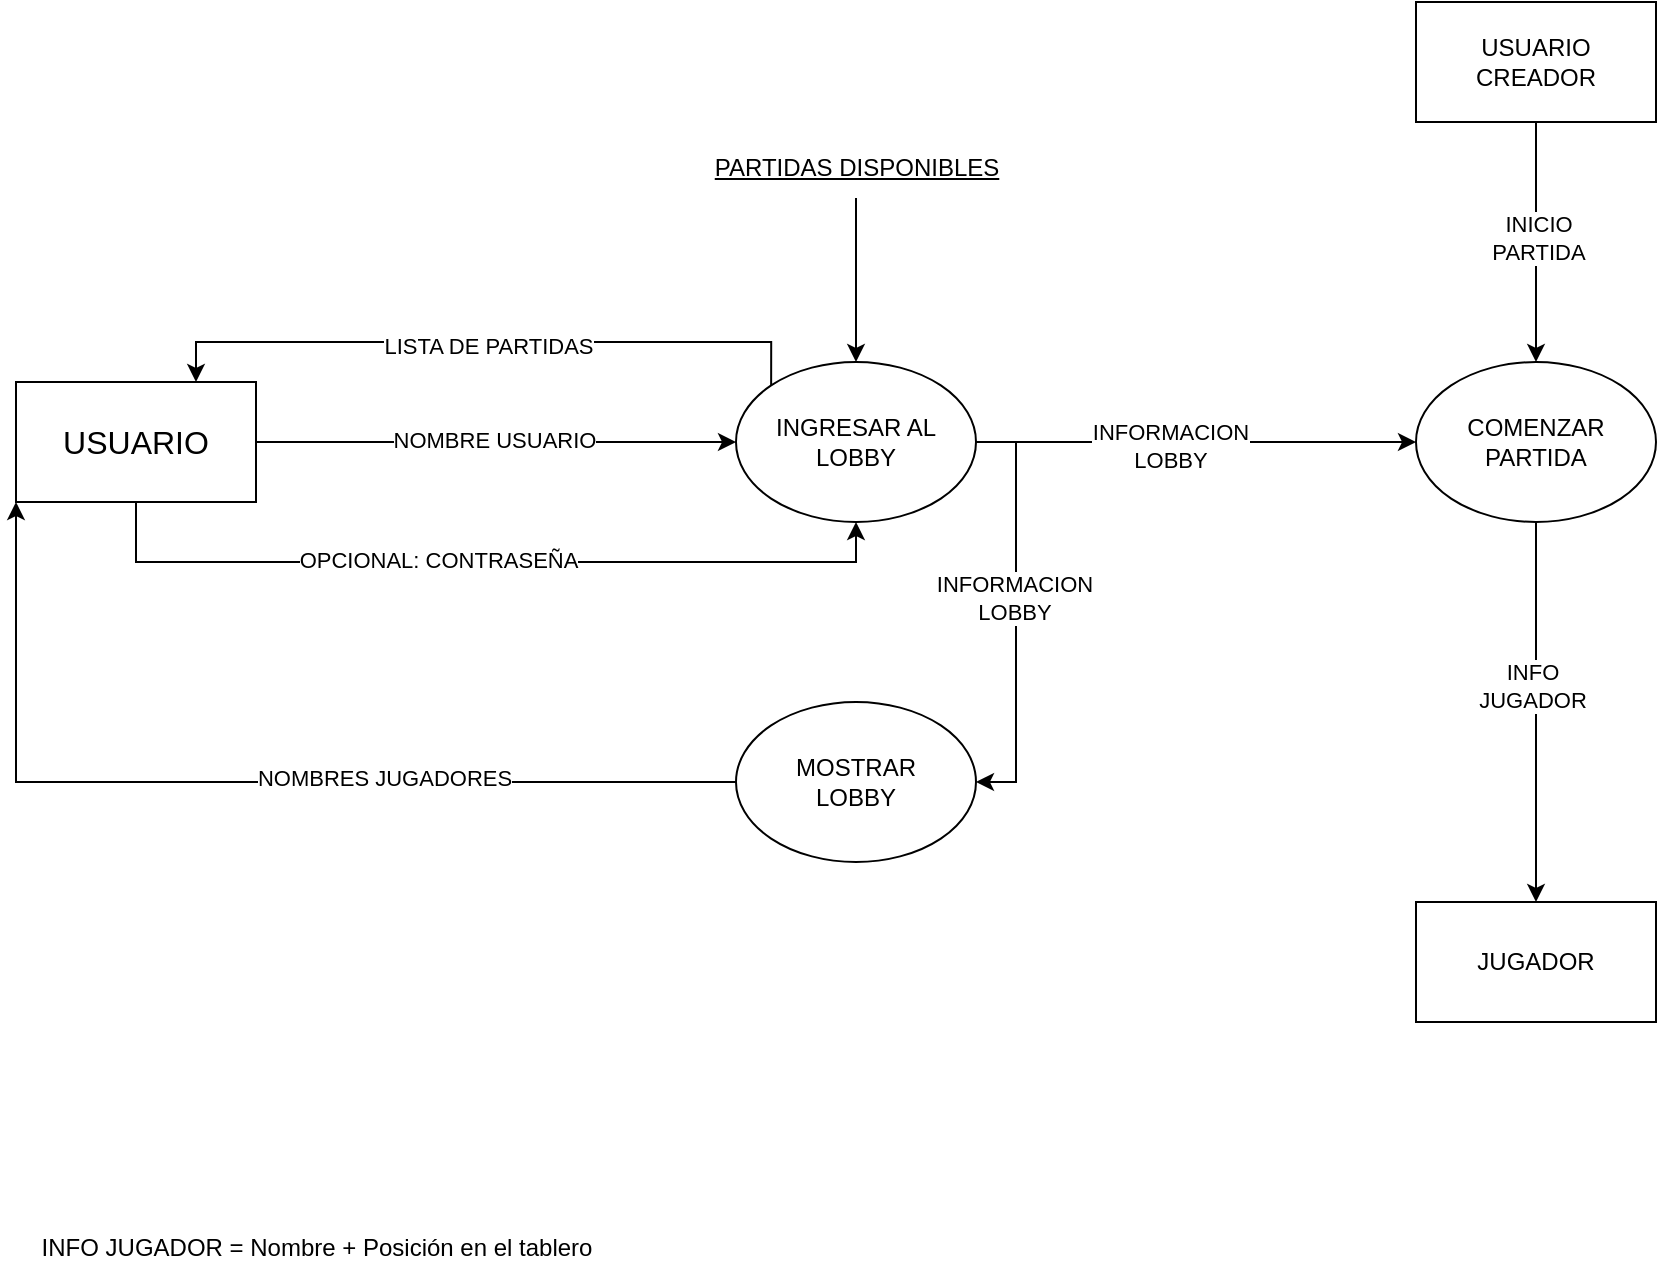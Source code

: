 <mxfile version="21.7.2" type="github">
  <diagram name="Page-1" id="mnDu_SZocQMsIwvI8Cs7">
    <mxGraphModel dx="1114" dy="615" grid="1" gridSize="10" guides="1" tooltips="1" connect="1" arrows="1" fold="1" page="1" pageScale="1" pageWidth="1390" pageHeight="980" math="0" shadow="0">
      <root>
        <mxCell id="0" />
        <mxCell id="1" parent="0" />
        <mxCell id="oWuy9s9MXrwHmG1w4lHj-4" style="edgeStyle=orthogonalEdgeStyle;rounded=0;orthogonalLoop=1;jettySize=auto;html=1;exitX=1;exitY=0.5;exitDx=0;exitDy=0;entryX=0;entryY=0.5;entryDx=0;entryDy=0;" edge="1" parent="1" source="oWuy9s9MXrwHmG1w4lHj-2" target="oWuy9s9MXrwHmG1w4lHj-3">
          <mxGeometry relative="1" as="geometry" />
        </mxCell>
        <mxCell id="oWuy9s9MXrwHmG1w4lHj-5" value="NOMBRE USUARIO" style="edgeLabel;html=1;align=center;verticalAlign=middle;resizable=0;points=[];" vertex="1" connectable="0" parent="oWuy9s9MXrwHmG1w4lHj-4">
          <mxGeometry x="-0.008" y="1" relative="1" as="geometry">
            <mxPoint as="offset" />
          </mxGeometry>
        </mxCell>
        <mxCell id="oWuy9s9MXrwHmG1w4lHj-11" style="edgeStyle=orthogonalEdgeStyle;rounded=0;orthogonalLoop=1;jettySize=auto;html=1;entryX=0.5;entryY=1;entryDx=0;entryDy=0;" edge="1" parent="1" source="oWuy9s9MXrwHmG1w4lHj-2" target="oWuy9s9MXrwHmG1w4lHj-3">
          <mxGeometry relative="1" as="geometry">
            <Array as="points">
              <mxPoint x="220" y="360" />
              <mxPoint x="580" y="360" />
            </Array>
          </mxGeometry>
        </mxCell>
        <mxCell id="oWuy9s9MXrwHmG1w4lHj-12" value="OPCIONAL: CONTRASEÑA" style="edgeLabel;html=1;align=center;verticalAlign=middle;resizable=0;points=[];" vertex="1" connectable="0" parent="oWuy9s9MXrwHmG1w4lHj-11">
          <mxGeometry x="-0.117" y="1" relative="1" as="geometry">
            <mxPoint as="offset" />
          </mxGeometry>
        </mxCell>
        <mxCell id="oWuy9s9MXrwHmG1w4lHj-2" value="&lt;font size=&quot;3&quot;&gt;USUARIO&lt;/font&gt;" style="rounded=0;whiteSpace=wrap;html=1;" vertex="1" parent="1">
          <mxGeometry x="160" y="270" width="120" height="60" as="geometry" />
        </mxCell>
        <mxCell id="oWuy9s9MXrwHmG1w4lHj-6" style="edgeStyle=orthogonalEdgeStyle;rounded=0;orthogonalLoop=1;jettySize=auto;html=1;exitX=0;exitY=0;exitDx=0;exitDy=0;entryX=0.75;entryY=0;entryDx=0;entryDy=0;" edge="1" parent="1" source="oWuy9s9MXrwHmG1w4lHj-3" target="oWuy9s9MXrwHmG1w4lHj-2">
          <mxGeometry relative="1" as="geometry">
            <Array as="points">
              <mxPoint x="538" y="250" />
              <mxPoint x="250" y="250" />
            </Array>
          </mxGeometry>
        </mxCell>
        <mxCell id="oWuy9s9MXrwHmG1w4lHj-7" value="LISTA DE PARTIDAS" style="edgeLabel;html=1;align=center;verticalAlign=middle;resizable=0;points=[];" vertex="1" connectable="0" parent="oWuy9s9MXrwHmG1w4lHj-6">
          <mxGeometry x="-0.008" y="2" relative="1" as="geometry">
            <mxPoint as="offset" />
          </mxGeometry>
        </mxCell>
        <mxCell id="oWuy9s9MXrwHmG1w4lHj-14" style="edgeStyle=orthogonalEdgeStyle;rounded=0;orthogonalLoop=1;jettySize=auto;html=1;entryX=1;entryY=0.5;entryDx=0;entryDy=0;" edge="1" parent="1" source="oWuy9s9MXrwHmG1w4lHj-3" target="oWuy9s9MXrwHmG1w4lHj-13">
          <mxGeometry relative="1" as="geometry">
            <Array as="points">
              <mxPoint x="660" y="300" />
              <mxPoint x="660" y="470" />
            </Array>
          </mxGeometry>
        </mxCell>
        <mxCell id="oWuy9s9MXrwHmG1w4lHj-15" value="&lt;div&gt;INFORMACION &lt;br&gt;&lt;/div&gt;&lt;div&gt;LOBBY&lt;br&gt;&lt;/div&gt;" style="edgeLabel;html=1;align=center;verticalAlign=middle;resizable=0;points=[];" vertex="1" connectable="0" parent="oWuy9s9MXrwHmG1w4lHj-14">
          <mxGeometry x="-0.067" y="-1" relative="1" as="geometry">
            <mxPoint as="offset" />
          </mxGeometry>
        </mxCell>
        <mxCell id="oWuy9s9MXrwHmG1w4lHj-19" style="edgeStyle=orthogonalEdgeStyle;rounded=0;orthogonalLoop=1;jettySize=auto;html=1;entryX=0;entryY=0.5;entryDx=0;entryDy=0;" edge="1" parent="1" source="oWuy9s9MXrwHmG1w4lHj-3" target="oWuy9s9MXrwHmG1w4lHj-18">
          <mxGeometry relative="1" as="geometry" />
        </mxCell>
        <mxCell id="oWuy9s9MXrwHmG1w4lHj-20" value="&lt;div&gt;INFORMACION&lt;/div&gt;&lt;div&gt;LOBBY&lt;br&gt;&lt;/div&gt;" style="edgeLabel;html=1;align=center;verticalAlign=middle;resizable=0;points=[];" vertex="1" connectable="0" parent="oWuy9s9MXrwHmG1w4lHj-19">
          <mxGeometry x="-0.118" y="-2" relative="1" as="geometry">
            <mxPoint as="offset" />
          </mxGeometry>
        </mxCell>
        <mxCell id="oWuy9s9MXrwHmG1w4lHj-3" value="&lt;div&gt;INGRESAR AL&lt;/div&gt;&lt;div&gt;LOBBY&lt;br&gt;&lt;/div&gt;" style="ellipse;whiteSpace=wrap;html=1;" vertex="1" parent="1">
          <mxGeometry x="520" y="260" width="120" height="80" as="geometry" />
        </mxCell>
        <mxCell id="oWuy9s9MXrwHmG1w4lHj-9" style="edgeStyle=orthogonalEdgeStyle;rounded=0;orthogonalLoop=1;jettySize=auto;html=1;entryX=0.5;entryY=0;entryDx=0;entryDy=0;" edge="1" parent="1" source="oWuy9s9MXrwHmG1w4lHj-8" target="oWuy9s9MXrwHmG1w4lHj-3">
          <mxGeometry relative="1" as="geometry" />
        </mxCell>
        <mxCell id="oWuy9s9MXrwHmG1w4lHj-8" value="&lt;u&gt;PARTIDAS DISPONIBLES&lt;br&gt;&lt;/u&gt;" style="text;html=1;align=center;verticalAlign=middle;resizable=0;points=[];autosize=1;strokeColor=none;fillColor=none;" vertex="1" parent="1">
          <mxGeometry x="500" y="148" width="160" height="30" as="geometry" />
        </mxCell>
        <mxCell id="oWuy9s9MXrwHmG1w4lHj-16" style="edgeStyle=orthogonalEdgeStyle;rounded=0;orthogonalLoop=1;jettySize=auto;html=1;exitX=0;exitY=0.5;exitDx=0;exitDy=0;entryX=0;entryY=1;entryDx=0;entryDy=0;" edge="1" parent="1" source="oWuy9s9MXrwHmG1w4lHj-13" target="oWuy9s9MXrwHmG1w4lHj-2">
          <mxGeometry relative="1" as="geometry" />
        </mxCell>
        <mxCell id="oWuy9s9MXrwHmG1w4lHj-17" value="NOMBRES JUGADORES" style="edgeLabel;html=1;align=center;verticalAlign=middle;resizable=0;points=[];" vertex="1" connectable="0" parent="oWuy9s9MXrwHmG1w4lHj-16">
          <mxGeometry x="-0.296" y="-2" relative="1" as="geometry">
            <mxPoint as="offset" />
          </mxGeometry>
        </mxCell>
        <mxCell id="oWuy9s9MXrwHmG1w4lHj-13" value="&lt;div&gt;MOSTRAR&lt;/div&gt;&lt;div&gt;LOBBY&lt;br&gt;&lt;/div&gt;" style="ellipse;whiteSpace=wrap;html=1;" vertex="1" parent="1">
          <mxGeometry x="520" y="430" width="120" height="80" as="geometry" />
        </mxCell>
        <mxCell id="oWuy9s9MXrwHmG1w4lHj-25" style="edgeStyle=orthogonalEdgeStyle;rounded=0;orthogonalLoop=1;jettySize=auto;html=1;entryX=0.5;entryY=0;entryDx=0;entryDy=0;" edge="1" parent="1" source="oWuy9s9MXrwHmG1w4lHj-18" target="oWuy9s9MXrwHmG1w4lHj-24">
          <mxGeometry relative="1" as="geometry" />
        </mxCell>
        <mxCell id="oWuy9s9MXrwHmG1w4lHj-26" value="&lt;div&gt;INFO&lt;/div&gt;&lt;div&gt;JUGADOR&lt;br&gt;&lt;/div&gt;" style="edgeLabel;html=1;align=center;verticalAlign=middle;resizable=0;points=[];" vertex="1" connectable="0" parent="oWuy9s9MXrwHmG1w4lHj-25">
          <mxGeometry x="-0.137" y="-2" relative="1" as="geometry">
            <mxPoint as="offset" />
          </mxGeometry>
        </mxCell>
        <mxCell id="oWuy9s9MXrwHmG1w4lHj-18" value="&lt;div&gt;COMENZAR&lt;/div&gt;&lt;div&gt;PARTIDA&lt;br&gt;&lt;/div&gt;" style="ellipse;whiteSpace=wrap;html=1;" vertex="1" parent="1">
          <mxGeometry x="860" y="260" width="120" height="80" as="geometry" />
        </mxCell>
        <mxCell id="oWuy9s9MXrwHmG1w4lHj-22" style="edgeStyle=orthogonalEdgeStyle;rounded=0;orthogonalLoop=1;jettySize=auto;html=1;entryX=0.5;entryY=0;entryDx=0;entryDy=0;" edge="1" parent="1" source="oWuy9s9MXrwHmG1w4lHj-21" target="oWuy9s9MXrwHmG1w4lHj-18">
          <mxGeometry relative="1" as="geometry" />
        </mxCell>
        <mxCell id="oWuy9s9MXrwHmG1w4lHj-23" value="&lt;div&gt;INICIO&lt;/div&gt;&lt;div&gt;PARTIDA&lt;br&gt;&lt;/div&gt;" style="edgeLabel;html=1;align=center;verticalAlign=middle;resizable=0;points=[];" vertex="1" connectable="0" parent="oWuy9s9MXrwHmG1w4lHj-22">
          <mxGeometry x="-0.033" y="1" relative="1" as="geometry">
            <mxPoint as="offset" />
          </mxGeometry>
        </mxCell>
        <mxCell id="oWuy9s9MXrwHmG1w4lHj-21" value="&lt;div&gt;USUARIO &lt;br&gt;&lt;/div&gt;&lt;div&gt;CREADOR&lt;br&gt;&lt;/div&gt;" style="rounded=0;whiteSpace=wrap;html=1;" vertex="1" parent="1">
          <mxGeometry x="860" y="80" width="120" height="60" as="geometry" />
        </mxCell>
        <mxCell id="oWuy9s9MXrwHmG1w4lHj-24" value="JUGADOR" style="rounded=0;whiteSpace=wrap;html=1;" vertex="1" parent="1">
          <mxGeometry x="860" y="530" width="120" height="60" as="geometry" />
        </mxCell>
        <mxCell id="oWuy9s9MXrwHmG1w4lHj-28" value="INFO JUGADOR = Nombre + Posición en el tablero" style="text;html=1;align=center;verticalAlign=middle;resizable=0;points=[];autosize=1;strokeColor=none;fillColor=none;" vertex="1" parent="1">
          <mxGeometry x="160" y="688" width="300" height="30" as="geometry" />
        </mxCell>
      </root>
    </mxGraphModel>
  </diagram>
</mxfile>

